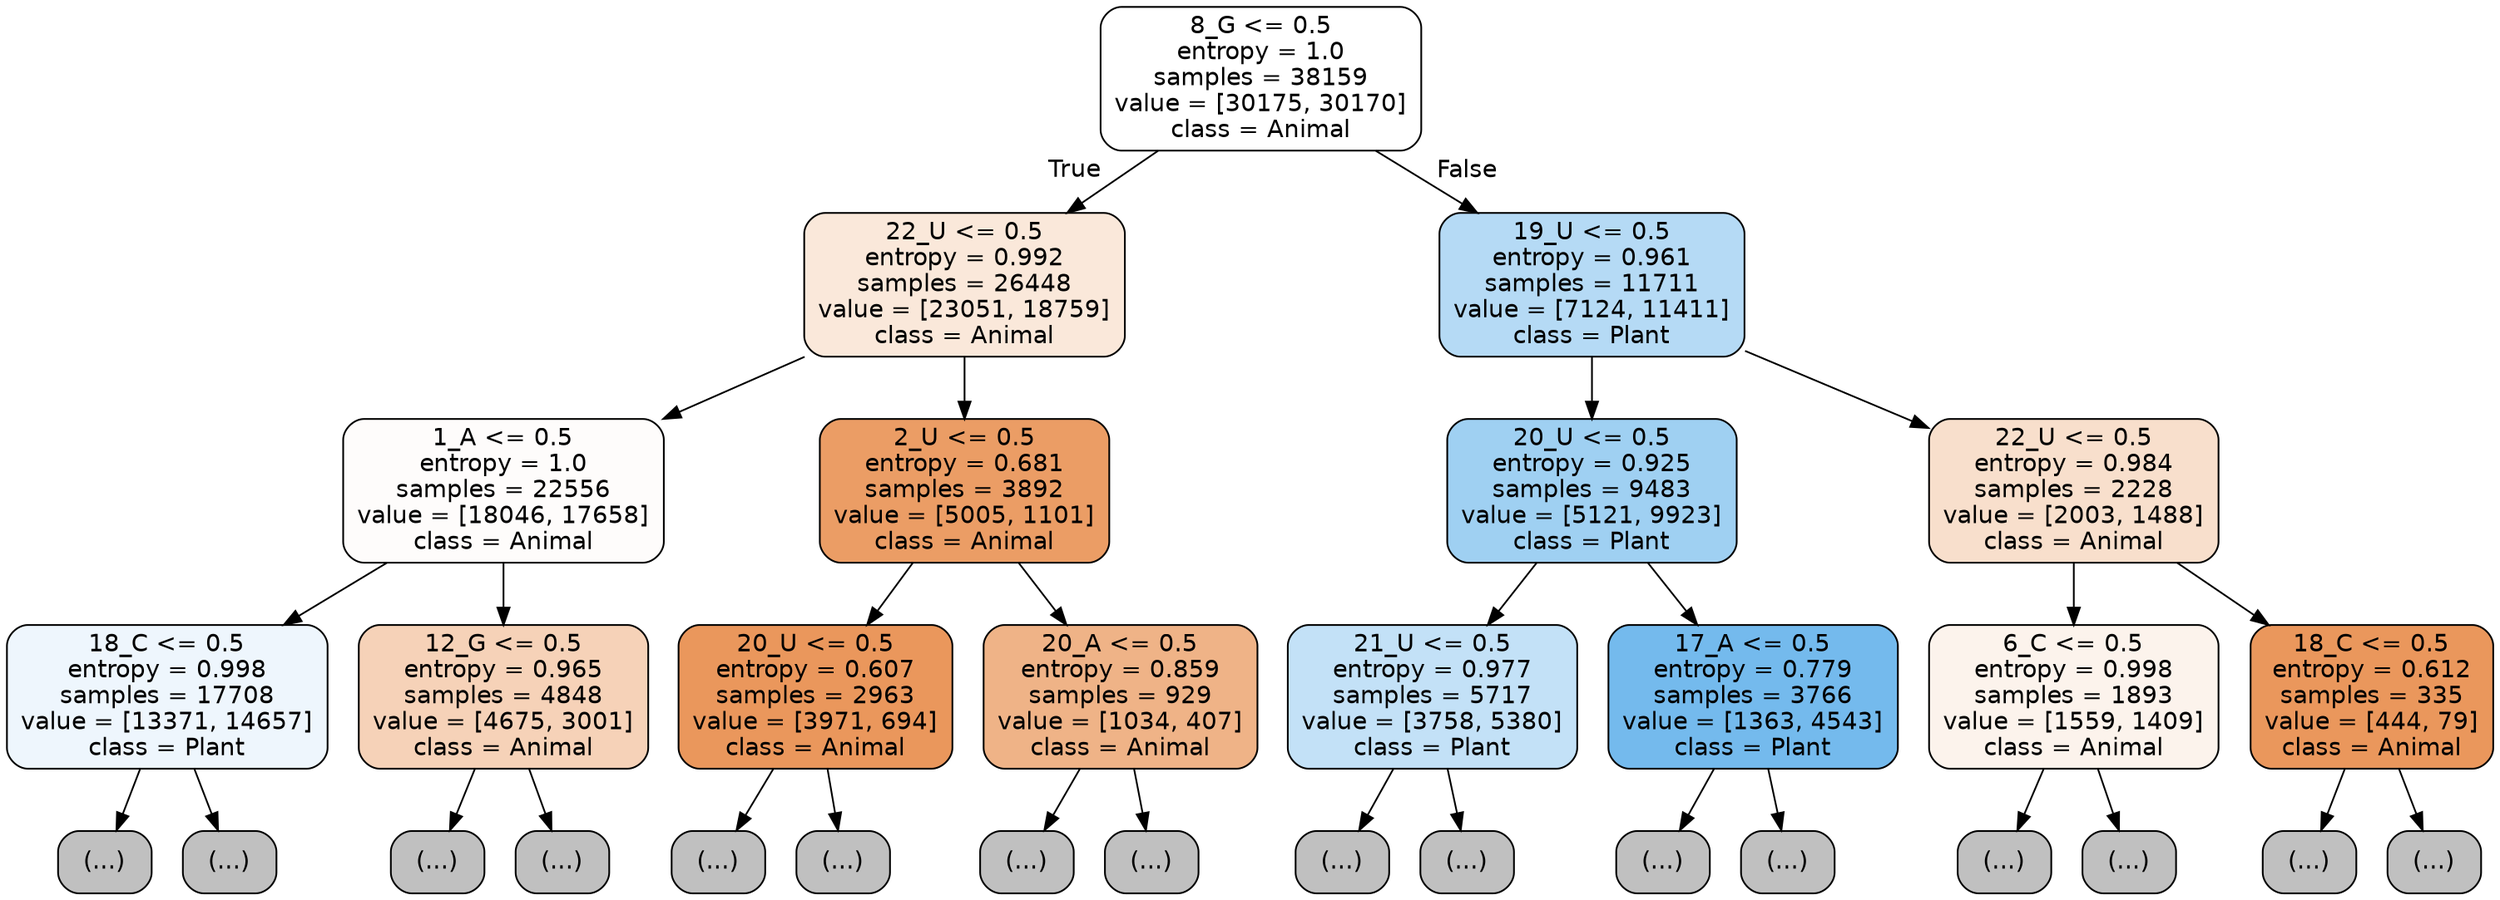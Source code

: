 digraph Tree {
node [shape=box, style="filled, rounded", color="black", fontname="helvetica"] ;
edge [fontname="helvetica"] ;
0 [label="8_G <= 0.5\nentropy = 1.0\nsamples = 38159\nvalue = [30175, 30170]\nclass = Animal", fillcolor="#ffffff"] ;
1 [label="22_U <= 0.5\nentropy = 0.992\nsamples = 26448\nvalue = [23051, 18759]\nclass = Animal", fillcolor="#fae8da"] ;
0 -> 1 [labeldistance=2.5, labelangle=45, headlabel="True"] ;
2 [label="1_A <= 0.5\nentropy = 1.0\nsamples = 22556\nvalue = [18046, 17658]\nclass = Animal", fillcolor="#fefcfb"] ;
1 -> 2 ;
3 [label="18_C <= 0.5\nentropy = 0.998\nsamples = 17708\nvalue = [13371, 14657]\nclass = Plant", fillcolor="#eef6fd"] ;
2 -> 3 ;
4 [label="(...)", fillcolor="#C0C0C0"] ;
3 -> 4 ;
6545 [label="(...)", fillcolor="#C0C0C0"] ;
3 -> 6545 ;
8384 [label="12_G <= 0.5\nentropy = 0.965\nsamples = 4848\nvalue = [4675, 3001]\nclass = Animal", fillcolor="#f6d2b8"] ;
2 -> 8384 ;
8385 [label="(...)", fillcolor="#C0C0C0"] ;
8384 -> 8385 ;
10392 [label="(...)", fillcolor="#C0C0C0"] ;
8384 -> 10392 ;
11051 [label="2_U <= 0.5\nentropy = 0.681\nsamples = 3892\nvalue = [5005, 1101]\nclass = Animal", fillcolor="#eb9d65"] ;
1 -> 11051 ;
11052 [label="20_U <= 0.5\nentropy = 0.607\nsamples = 2963\nvalue = [3971, 694]\nclass = Animal", fillcolor="#ea975c"] ;
11051 -> 11052 ;
11053 [label="(...)", fillcolor="#C0C0C0"] ;
11052 -> 11053 ;
11822 [label="(...)", fillcolor="#C0C0C0"] ;
11052 -> 11822 ;
12065 [label="20_A <= 0.5\nentropy = 0.859\nsamples = 929\nvalue = [1034, 407]\nclass = Animal", fillcolor="#efb387"] ;
11051 -> 12065 ;
12066 [label="(...)", fillcolor="#C0C0C0"] ;
12065 -> 12066 ;
12337 [label="(...)", fillcolor="#C0C0C0"] ;
12065 -> 12337 ;
12438 [label="19_U <= 0.5\nentropy = 0.961\nsamples = 11711\nvalue = [7124, 11411]\nclass = Plant", fillcolor="#b5daf5"] ;
0 -> 12438 [labeldistance=2.5, labelangle=-45, headlabel="False"] ;
12439 [label="20_U <= 0.5\nentropy = 0.925\nsamples = 9483\nvalue = [5121, 9923]\nclass = Plant", fillcolor="#9fd0f2"] ;
12438 -> 12439 ;
12440 [label="21_U <= 0.5\nentropy = 0.977\nsamples = 5717\nvalue = [3758, 5380]\nclass = Plant", fillcolor="#c3e1f7"] ;
12439 -> 12440 ;
12441 [label="(...)", fillcolor="#C0C0C0"] ;
12440 -> 12441 ;
14412 [label="(...)", fillcolor="#C0C0C0"] ;
12440 -> 14412 ;
14915 [label="17_A <= 0.5\nentropy = 0.779\nsamples = 3766\nvalue = [1363, 4543]\nclass = Plant", fillcolor="#74baed"] ;
12439 -> 14915 ;
14916 [label="(...)", fillcolor="#C0C0C0"] ;
14915 -> 14916 ;
15577 [label="(...)", fillcolor="#C0C0C0"] ;
14915 -> 15577 ;
15788 [label="22_U <= 0.5\nentropy = 0.984\nsamples = 2228\nvalue = [2003, 1488]\nclass = Animal", fillcolor="#f8dfcc"] ;
12438 -> 15788 ;
15789 [label="6_C <= 0.5\nentropy = 0.998\nsamples = 1893\nvalue = [1559, 1409]\nclass = Animal", fillcolor="#fcf3ec"] ;
15788 -> 15789 ;
15790 [label="(...)", fillcolor="#C0C0C0"] ;
15789 -> 15790 ;
16581 [label="(...)", fillcolor="#C0C0C0"] ;
15789 -> 16581 ;
16866 [label="18_C <= 0.5\nentropy = 0.612\nsamples = 335\nvalue = [444, 79]\nclass = Animal", fillcolor="#ea975c"] ;
15788 -> 16866 ;
16867 [label="(...)", fillcolor="#C0C0C0"] ;
16866 -> 16867 ;
16966 [label="(...)", fillcolor="#C0C0C0"] ;
16866 -> 16966 ;
}